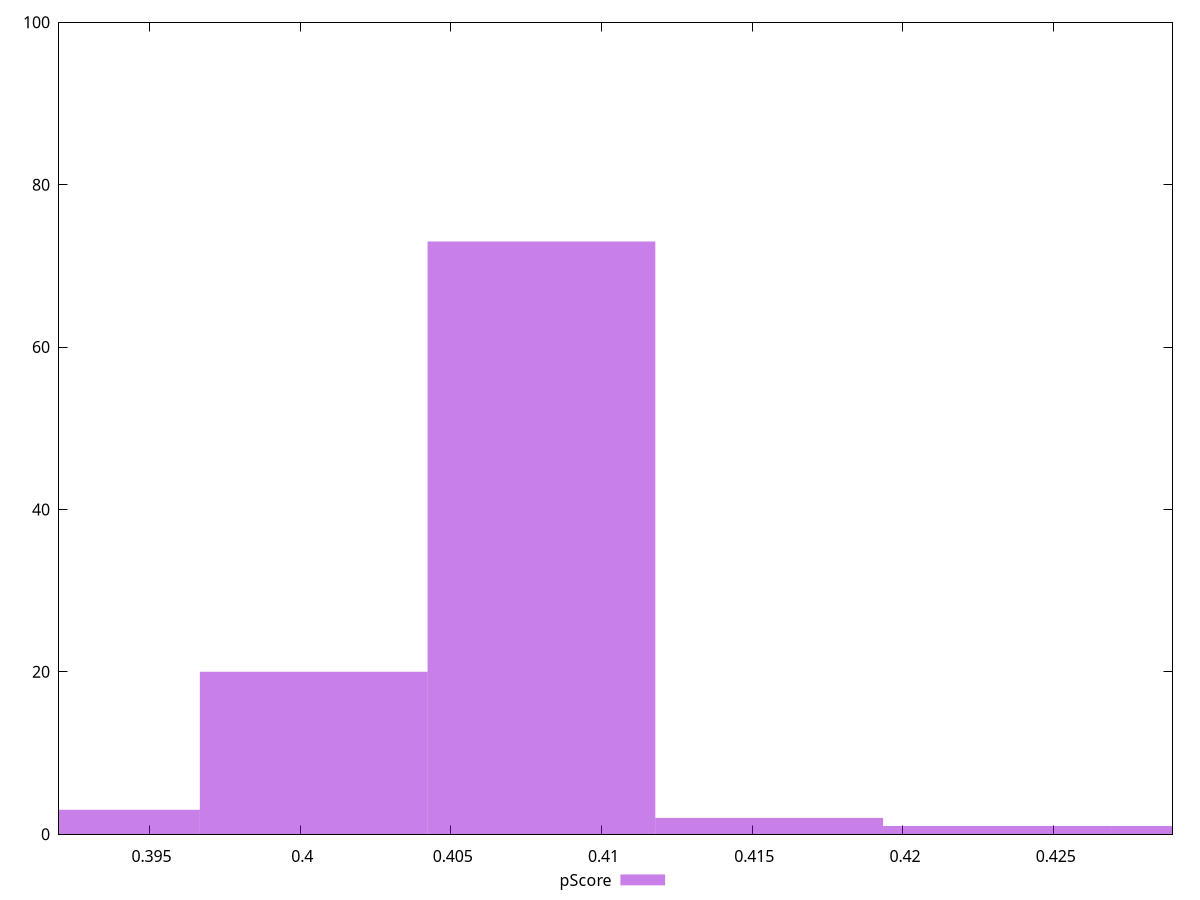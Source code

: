 reset

$pScore <<EOF
0.4231167387743462 1
0.4080054266752624 73
0.4004497706257205 20
0.3928941145761786 3
0.4155610827248043 2
0.4306723948238881 1
EOF

set key outside below
set boxwidth 0.007555656049541897
set xrange [0.392:0.4289411764705882]
set yrange [0:100]
set trange [0:100]
set style fill transparent solid 0.5 noborder
set terminal svg size 640, 490 enhanced background rgb 'white'
set output "report_00025_2021-02-22T21:38:55.199Z/render-blocking-resources/samples/pages+cached/pScore/histogram.svg"

plot $pScore title "pScore" with boxes

reset
